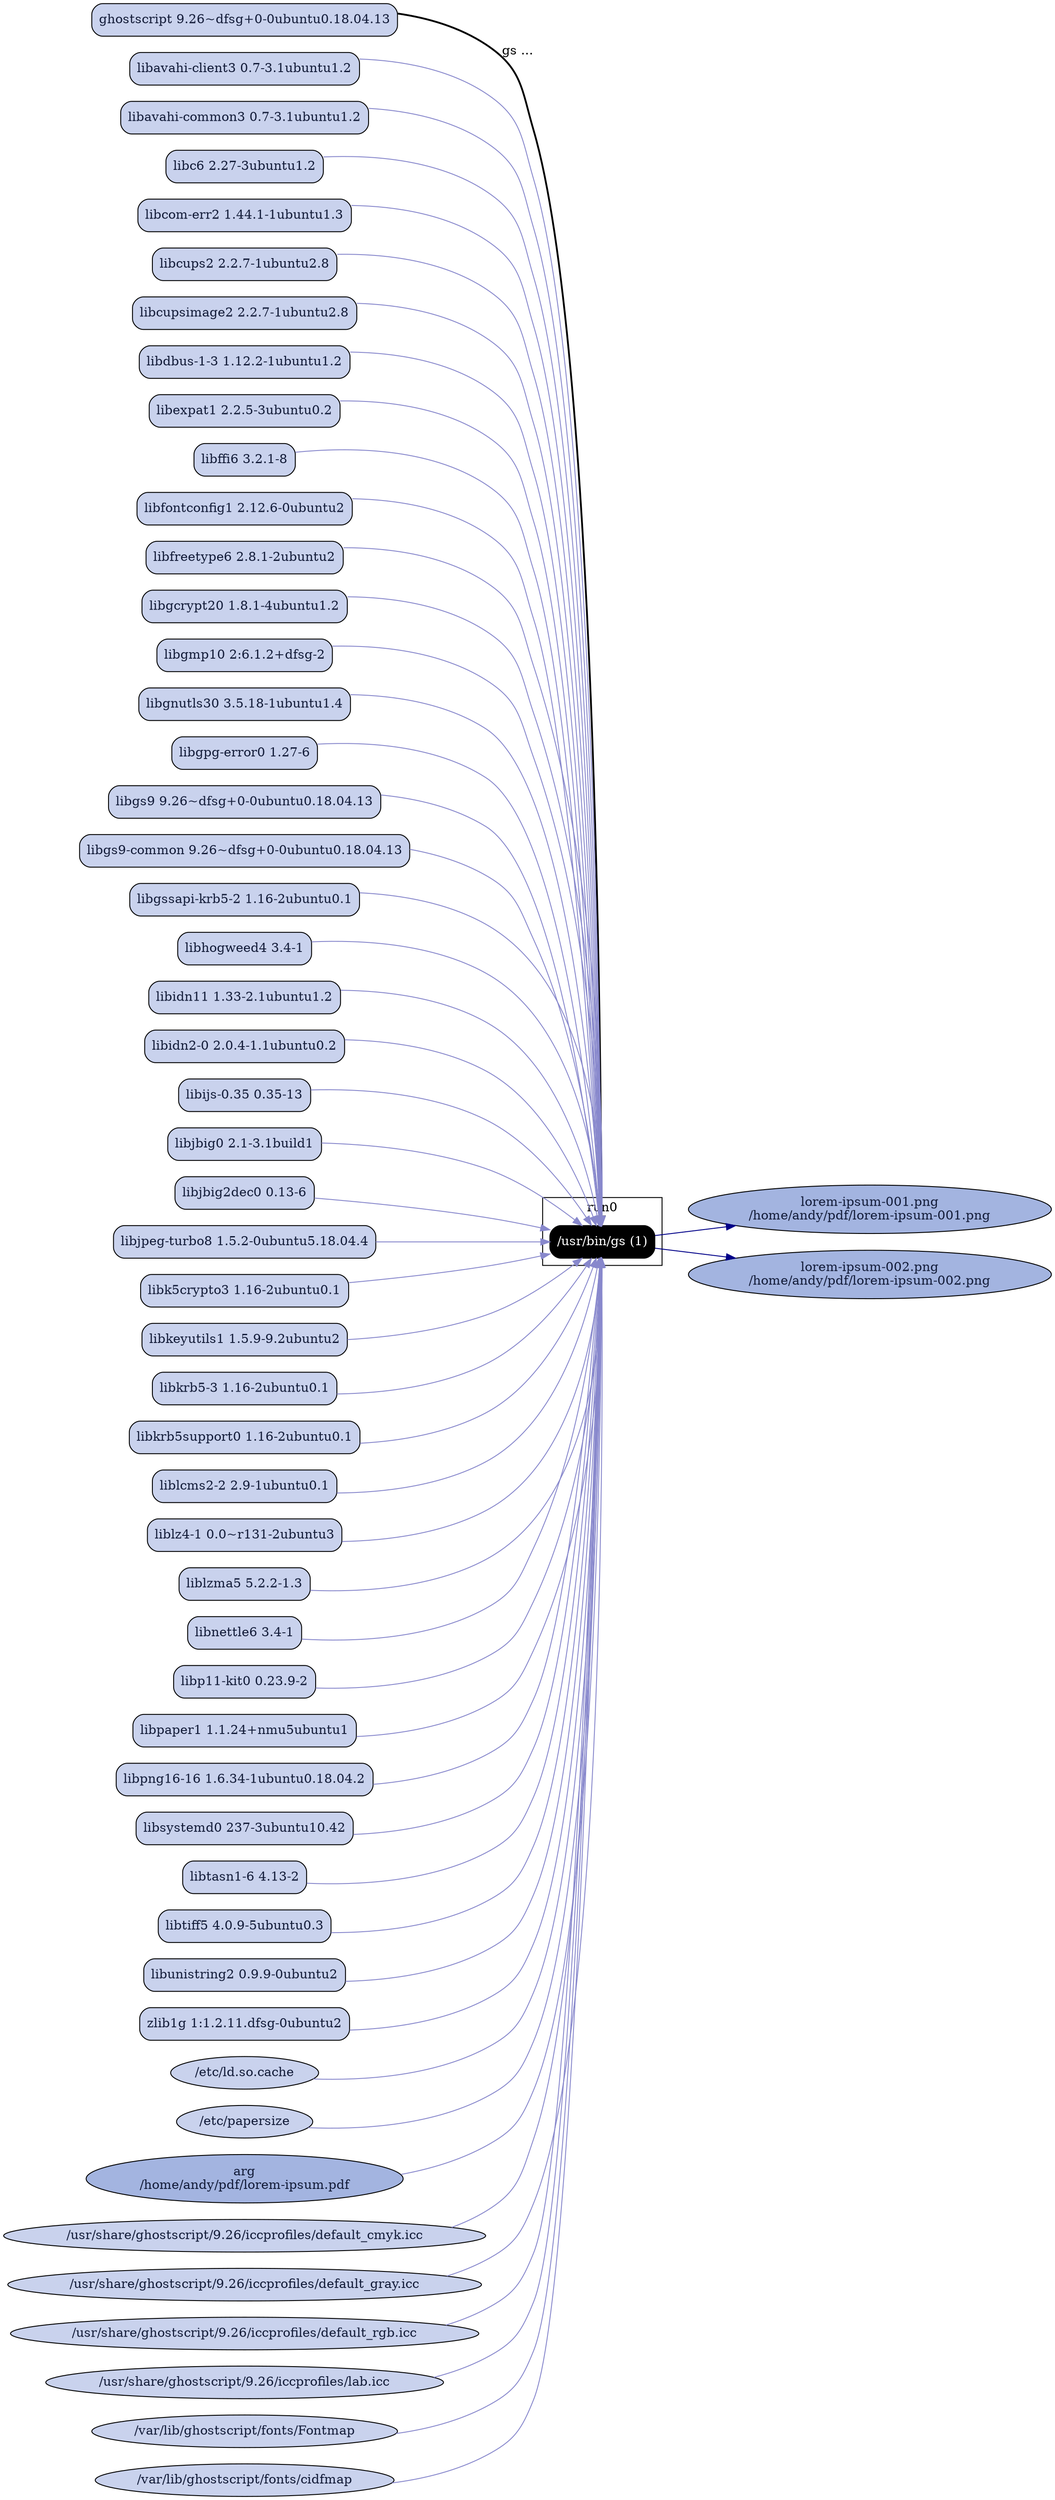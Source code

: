 digraph G {
    rankdir=LR;

    /* programs */
    node [shape=box fontcolor=white fillcolor=black style="filled,rounded"];
    subgraph cluster_run0 {
        label="run0";
        prog0 [label="/usr/bin/gs (1)"];
    }

    node [shape=ellipse fontcolor="#131C39" fillcolor="#C9D2ED"];

    /* system packages */
    "pkg ghostscript" [shape=box,label="ghostscript 9.26~dfsg+0-0ubuntu0.18.04.13"];
    "pkg libavahi-client3" [shape=box,label="libavahi-client3 0.7-3.1ubuntu1.2"];
    "pkg libavahi-common3" [shape=box,label="libavahi-common3 0.7-3.1ubuntu1.2"];
    "pkg libc6" [shape=box,label="libc6 2.27-3ubuntu1.2"];
    "pkg libcom-err2" [shape=box,label="libcom-err2 1.44.1-1ubuntu1.3"];
    "pkg libcups2" [shape=box,label="libcups2 2.2.7-1ubuntu2.8"];
    "pkg libcupsimage2" [shape=box,label="libcupsimage2 2.2.7-1ubuntu2.8"];
    "pkg libdbus-1-3" [shape=box,label="libdbus-1-3 1.12.2-1ubuntu1.2"];
    "pkg libexpat1" [shape=box,label="libexpat1 2.2.5-3ubuntu0.2"];
    "pkg libffi6" [shape=box,label="libffi6 3.2.1-8"];
    "pkg libfontconfig1" [shape=box,label="libfontconfig1 2.12.6-0ubuntu2"];
    "pkg libfreetype6" [shape=box,label="libfreetype6 2.8.1-2ubuntu2"];
    "pkg libgcrypt20" [shape=box,label="libgcrypt20 1.8.1-4ubuntu1.2"];
    "pkg libgmp10" [shape=box,label="libgmp10 2:6.1.2+dfsg-2"];
    "pkg libgnutls30" [shape=box,label="libgnutls30 3.5.18-1ubuntu1.4"];
    "pkg libgpg-error0" [shape=box,label="libgpg-error0 1.27-6"];
    "pkg libgs9" [shape=box,label="libgs9 9.26~dfsg+0-0ubuntu0.18.04.13"];
    "pkg libgs9-common" [shape=box,label="libgs9-common 9.26~dfsg+0-0ubuntu0.18.04.13"];
    "pkg libgssapi-krb5-2" [shape=box,label="libgssapi-krb5-2 1.16-2ubuntu0.1"];
    "pkg libhogweed4" [shape=box,label="libhogweed4 3.4-1"];
    "pkg libidn11" [shape=box,label="libidn11 1.33-2.1ubuntu1.2"];
    "pkg libidn2-0" [shape=box,label="libidn2-0 2.0.4-1.1ubuntu0.2"];
    "pkg libijs-0.35" [shape=box,label="libijs-0.35 0.35-13"];
    "pkg libjbig0" [shape=box,label="libjbig0 2.1-3.1build1"];
    "pkg libjbig2dec0" [shape=box,label="libjbig2dec0 0.13-6"];
    "pkg libjpeg-turbo8" [shape=box,label="libjpeg-turbo8 1.5.2-0ubuntu5.18.04.4"];
    "pkg libk5crypto3" [shape=box,label="libk5crypto3 1.16-2ubuntu0.1"];
    "pkg libkeyutils1" [shape=box,label="libkeyutils1 1.5.9-9.2ubuntu2"];
    "pkg libkrb5-3" [shape=box,label="libkrb5-3 1.16-2ubuntu0.1"];
    "pkg libkrb5support0" [shape=box,label="libkrb5support0 1.16-2ubuntu0.1"];
    "pkg liblcms2-2" [shape=box,label="liblcms2-2 2.9-1ubuntu0.1"];
    "pkg liblz4-1" [shape=box,label="liblz4-1 0.0~r131-2ubuntu3"];
    "pkg liblzma5" [shape=box,label="liblzma5 5.2.2-1.3"];
    "pkg libnettle6" [shape=box,label="libnettle6 3.4-1"];
    "pkg libp11-kit0" [shape=box,label="libp11-kit0 0.23.9-2"];
    "pkg libpaper1" [shape=box,label="libpaper1 1.1.24+nmu5ubuntu1"];
    "pkg libpng16-16" [shape=box,label="libpng16-16 1.6.34-1ubuntu0.18.04.2"];
    "pkg libsystemd0" [shape=box,label="libsystemd0 237-3ubuntu10.42"];
    "pkg libtasn1-6" [shape=box,label="libtasn1-6 4.13-2"];
    "pkg libtiff5" [shape=box,label="libtiff5 4.0.9-5ubuntu0.3"];
    "pkg libunistring2" [shape=box,label="libunistring2 0.9.9-0ubuntu2"];
    "pkg zlib1g" [shape=box,label="zlib1g 1:1.2.11.dfsg-0ubuntu2"];

    /* other files */
    "/etc/ld.so.cache";
    "/etc/papersize";
    "/home/andy/pdf/lorem-ipsum-001.png" [fillcolor="#A3B4E0", label="lorem-ipsum-001.png\n/home/andy/pdf/lorem-ipsum-001.png"];
    "/home/andy/pdf/lorem-ipsum-002.png" [fillcolor="#A3B4E0", label="lorem-ipsum-002.png\n/home/andy/pdf/lorem-ipsum-002.png"];
    "/home/andy/pdf/lorem-ipsum.pdf" [fillcolor="#A3B4E0", label="arg\n/home/andy/pdf/lorem-ipsum.pdf"];
    "/usr/share/ghostscript/9.26/iccprofiles/default_cmyk.icc";
    "/usr/share/ghostscript/9.26/iccprofiles/default_gray.icc";
    "/usr/share/ghostscript/9.26/iccprofiles/default_rgb.icc";
    "/usr/share/ghostscript/9.26/iccprofiles/lab.icc";
    "/var/lib/ghostscript/fonts/Fontmap";
    "/var/lib/ghostscript/fonts/cidfmap";

    "pkg ghostscript" -> prog0 [style=bold, label="gs ..."];
    "pkg libc6" -> prog0 [color="#8888CC"];
    "/etc/ld.so.cache" -> prog0 [color="#8888CC"];
    "pkg libgs9" -> prog0 [color="#8888CC"];
    "pkg libtiff5" -> prog0 [color="#8888CC"];
    "pkg libcupsimage2" -> prog0 [color="#8888CC"];
    "pkg libcups2" -> prog0 [color="#8888CC"];
    "pkg libijs-0.35" -> prog0 [color="#8888CC"];
    "pkg libpng16-16" -> prog0 [color="#8888CC"];
    "pkg libjbig2dec0" -> prog0 [color="#8888CC"];
    "pkg libjpeg-turbo8" -> prog0 [color="#8888CC"];
    "pkg zlib1g" -> prog0 [color="#8888CC"];
    "pkg liblcms2-2" -> prog0 [color="#8888CC"];
    "pkg libidn11" -> prog0 [color="#8888CC"];
    "pkg libpaper1" -> prog0 [color="#8888CC"];
    "pkg libfontconfig1" -> prog0 [color="#8888CC"];
    "pkg libfreetype6" -> prog0 [color="#8888CC"];
    "pkg liblzma5" -> prog0 [color="#8888CC"];
    "pkg libjbig0" -> prog0 [color="#8888CC"];
    "pkg libgssapi-krb5-2" -> prog0 [color="#8888CC"];
    "pkg libgnutls30" -> prog0 [color="#8888CC"];
    "pkg libavahi-common3" -> prog0 [color="#8888CC"];
    "pkg libavahi-client3" -> prog0 [color="#8888CC"];
    "pkg libexpat1" -> prog0 [color="#8888CC"];
    "pkg libkrb5-3" -> prog0 [color="#8888CC"];
    "pkg libk5crypto3" -> prog0 [color="#8888CC"];
    "pkg libcom-err2" -> prog0 [color="#8888CC"];
    "pkg libkrb5support0" -> prog0 [color="#8888CC"];
    "pkg libp11-kit0" -> prog0 [color="#8888CC"];
    "pkg libidn2-0" -> prog0 [color="#8888CC"];
    "pkg libunistring2" -> prog0 [color="#8888CC"];
    "pkg libtasn1-6" -> prog0 [color="#8888CC"];
    "pkg libnettle6" -> prog0 [color="#8888CC"];
    "pkg libhogweed4" -> prog0 [color="#8888CC"];
    "pkg libgmp10" -> prog0 [color="#8888CC"];
    "pkg libdbus-1-3" -> prog0 [color="#8888CC"];
    "pkg libkeyutils1" -> prog0 [color="#8888CC"];
    "pkg libffi6" -> prog0 [color="#8888CC"];
    "pkg libsystemd0" -> prog0 [color="#8888CC"];
    "pkg liblz4-1" -> prog0 [color="#8888CC"];
    "pkg libgcrypt20" -> prog0 [color="#8888CC"];
    "pkg libgpg-error0" -> prog0 [color="#8888CC"];
    "pkg libgs9-common" -> prog0 [color="#8888CC"];
    "/var/lib/ghostscript/fonts/cidfmap" -> prog0 [color="#8888CC"];
    "/var/lib/ghostscript/fonts/Fontmap" -> prog0 [color="#8888CC"];
    "/etc/papersize" -> prog0 [color="#8888CC"];
    "/usr/share/ghostscript/9.26/iccprofiles/default_gray.icc" -> prog0 [color="#8888CC"];
    "/usr/share/ghostscript/9.26/iccprofiles/default_rgb.icc" -> prog0 [color="#8888CC"];
    "/usr/share/ghostscript/9.26/iccprofiles/default_cmyk.icc" -> prog0 [color="#8888CC"];
    "/usr/share/ghostscript/9.26/iccprofiles/lab.icc" -> prog0 [color="#8888CC"];
    "/home/andy/pdf/lorem-ipsum.pdf" -> prog0 [color="#8888CC"];
    prog0 -> "/home/andy/pdf/lorem-ipsum-001.png" [color="#000088"];
    prog0 -> "/home/andy/pdf/lorem-ipsum-002.png" [color="#000088"];
}

